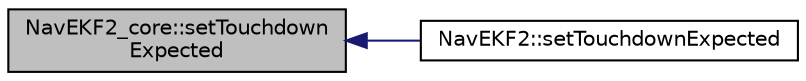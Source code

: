 digraph "NavEKF2_core::setTouchdownExpected"
{
 // INTERACTIVE_SVG=YES
  edge [fontname="Helvetica",fontsize="10",labelfontname="Helvetica",labelfontsize="10"];
  node [fontname="Helvetica",fontsize="10",shape=record];
  rankdir="LR";
  Node1 [label="NavEKF2_core::setTouchdown\lExpected",height=0.2,width=0.4,color="black", fillcolor="grey75", style="filled", fontcolor="black"];
  Node1 -> Node2 [dir="back",color="midnightblue",fontsize="10",style="solid",fontname="Helvetica"];
  Node2 [label="NavEKF2::setTouchdownExpected",height=0.2,width=0.4,color="black", fillcolor="white", style="filled",URL="$classNavEKF2.html#af13c1b34e129c44cc350ab1f1b16d843"];
}
